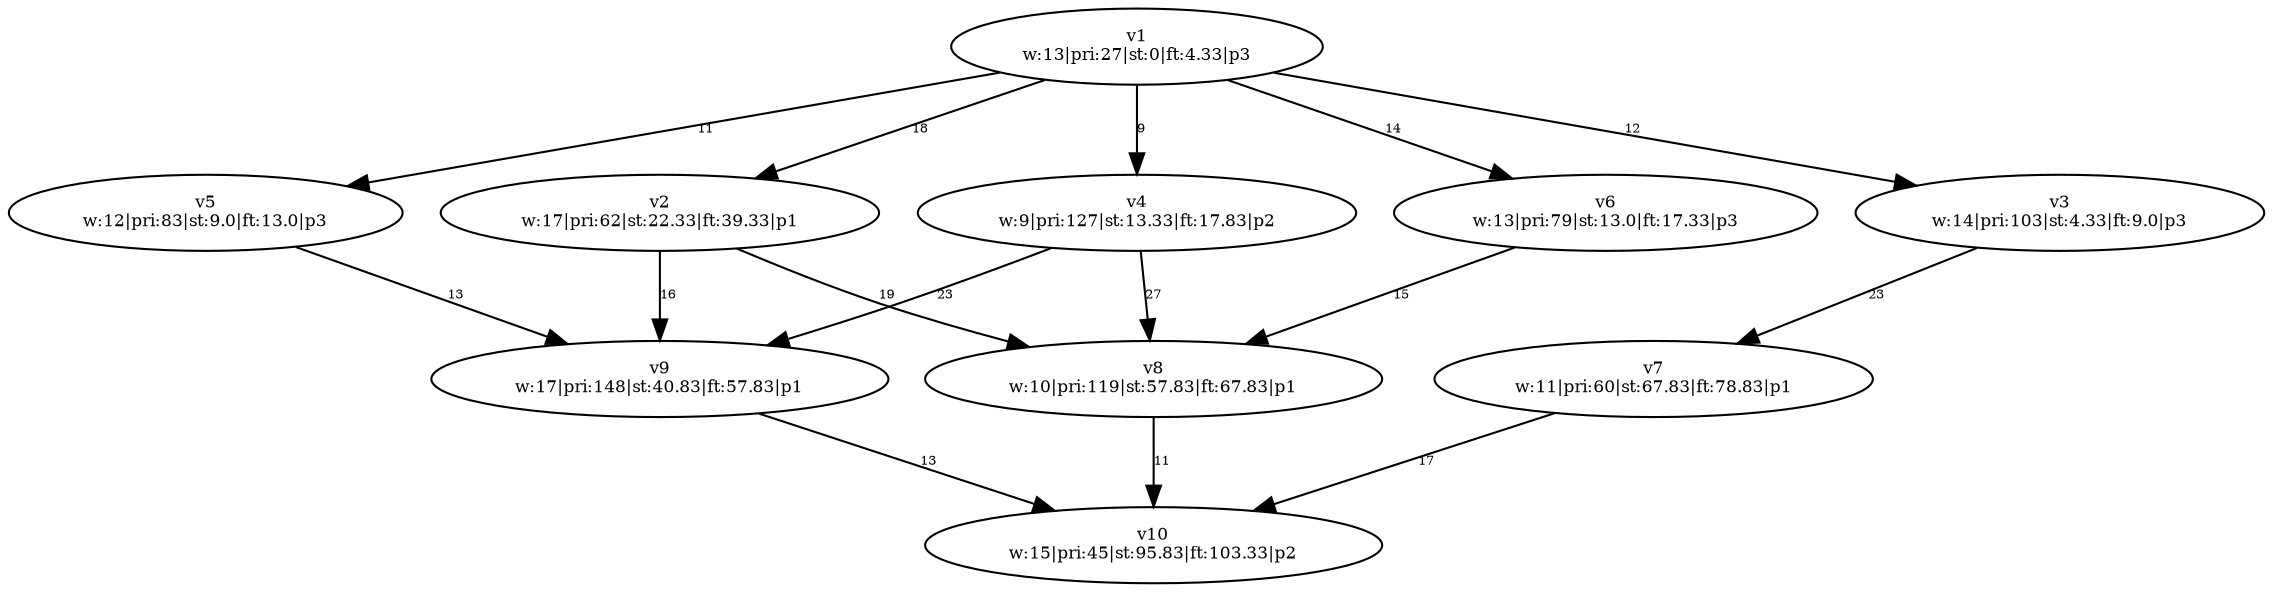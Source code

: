 digraph {
	v1 [label="v1
w:13|pri:27|st:0|ft:4.33|p3" fontsize=8.0]
	v4 [label="v4
w:9|pri:127|st:13.33|ft:17.83|p2" fontsize=8.0]
	v3 [label="v3
w:14|pri:103|st:4.33|ft:9.0|p3" fontsize=8.0]
	v5 [label="v5
w:12|pri:83|st:9.0|ft:13.0|p3" fontsize=8.0]
	v6 [label="v6
w:13|pri:79|st:13.0|ft:17.33|p3" fontsize=8.0]
	v2 [label="v2
w:17|pri:62|st:22.33|ft:39.33|p1" fontsize=8.0]
	v9 [label="v9
w:17|pri:148|st:40.83|ft:57.83|p1" fontsize=8.0]
	v8 [label="v8
w:10|pri:119|st:57.83|ft:67.83|p1" fontsize=8.0]
	v7 [label="v7
w:11|pri:60|st:67.83|ft:78.83|p1" fontsize=8.0]
	v10 [label="v10
w:15|pri:45|st:95.83|ft:103.33|p2" fontsize=8.0]
	v1 -> v2 [label=18 constraint=true fontsize=6.0]
	v1 -> v3 [label=12 constraint=true fontsize=6.0]
	v1 -> v4 [label=9 constraint=true fontsize=6.0]
	v1 -> v5 [label=11 constraint=true fontsize=6.0]
	v1 -> v6 [label=14 constraint=true fontsize=6.0]
	v2 -> v8 [label=19 constraint=true fontsize=6.0]
	v2 -> v9 [label=16 constraint=true fontsize=6.0]
	v3 -> v7 [label=23 constraint=true fontsize=6.0]
	v4 -> v8 [label=27 constraint=true fontsize=6.0]
	v4 -> v9 [label=23 constraint=true fontsize=6.0]
	v5 -> v9 [label=13 constraint=true fontsize=6.0]
	v6 -> v8 [label=15 constraint=true fontsize=6.0]
	v7 -> v10 [label=17 constraint=true fontsize=6.0]
	v8 -> v10 [label=11 constraint=true fontsize=6.0]
	v9 -> v10 [label=13 constraint=true fontsize=6.0]
}
